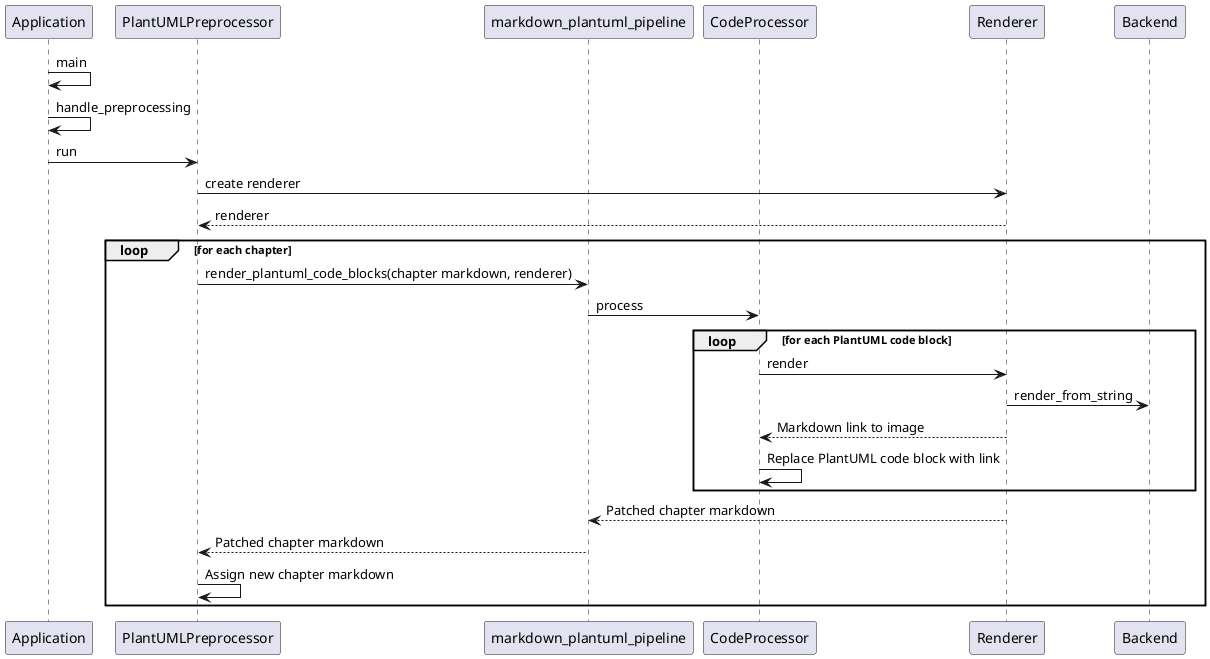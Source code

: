 @startuml
participant Application
participant PlantUMLPreprocessor
participant markdown_plantuml_pipeline
participant CodeProcessor
participant Renderer
participant Backend

Application -> Application: main
	Application -> Application: handle_preprocessing
	Application -> PlantUMLPreprocessor: run
		PlantUMLPreprocessor -> Renderer: create renderer
		Renderer --> PlantUMLPreprocessor: renderer
		loop for each chapter
			PlantUMLPreprocessor -> markdown_plantuml_pipeline: render_plantuml_code_blocks(chapter markdown, renderer)
			markdown_plantuml_pipeline -> CodeProcessor: process
			loop for each PlantUML code block
				CodeProcessor -> Renderer: render
					Renderer -> Backend: render_from_string
				Renderer --> CodeProcessor: Markdown link to image
				CodeProcessor -> CodeProcessor: Replace PlantUML code block with link
			end				
			Renderer --> markdown_plantuml_pipeline: Patched chapter markdown
			markdown_plantuml_pipeline --> PlantUMLPreprocessor: Patched chapter markdown
			PlantUMLPreprocessor -> PlantUMLPreprocessor: Assign new chapter markdown
		end
@enduml